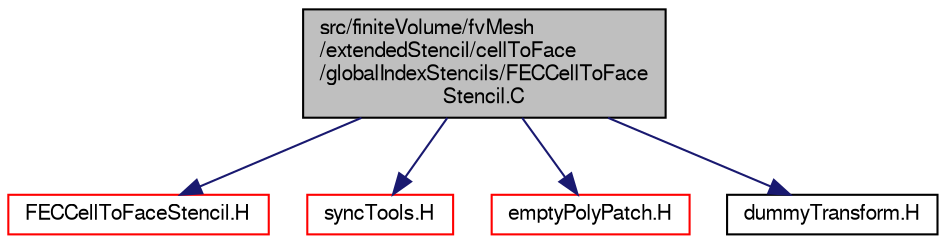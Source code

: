 digraph "src/finiteVolume/fvMesh/extendedStencil/cellToFace/globalIndexStencils/FECCellToFaceStencil.C"
{
  bgcolor="transparent";
  edge [fontname="FreeSans",fontsize="10",labelfontname="FreeSans",labelfontsize="10"];
  node [fontname="FreeSans",fontsize="10",shape=record];
  Node0 [label="src/finiteVolume/fvMesh\l/extendedStencil/cellToFace\l/globalIndexStencils/FECCellToFace\lStencil.C",height=0.2,width=0.4,color="black", fillcolor="grey75", style="filled", fontcolor="black"];
  Node0 -> Node1 [color="midnightblue",fontsize="10",style="solid",fontname="FreeSans"];
  Node1 [label="FECCellToFaceStencil.H",height=0.2,width=0.4,color="red",URL="$a03434.html"];
  Node0 -> Node160 [color="midnightblue",fontsize="10",style="solid",fontname="FreeSans"];
  Node160 [label="syncTools.H",height=0.2,width=0.4,color="red",URL="$a11768.html"];
  Node0 -> Node241 [color="midnightblue",fontsize="10",style="solid",fontname="FreeSans"];
  Node241 [label="emptyPolyPatch.H",height=0.2,width=0.4,color="red",URL="$a11699.html"];
  Node0 -> Node242 [color="midnightblue",fontsize="10",style="solid",fontname="FreeSans"];
  Node242 [label="dummyTransform.H",height=0.2,width=0.4,color="black",URL="$a11762.html",tooltip="Dummy transform to be used with syncTools. "];
}
